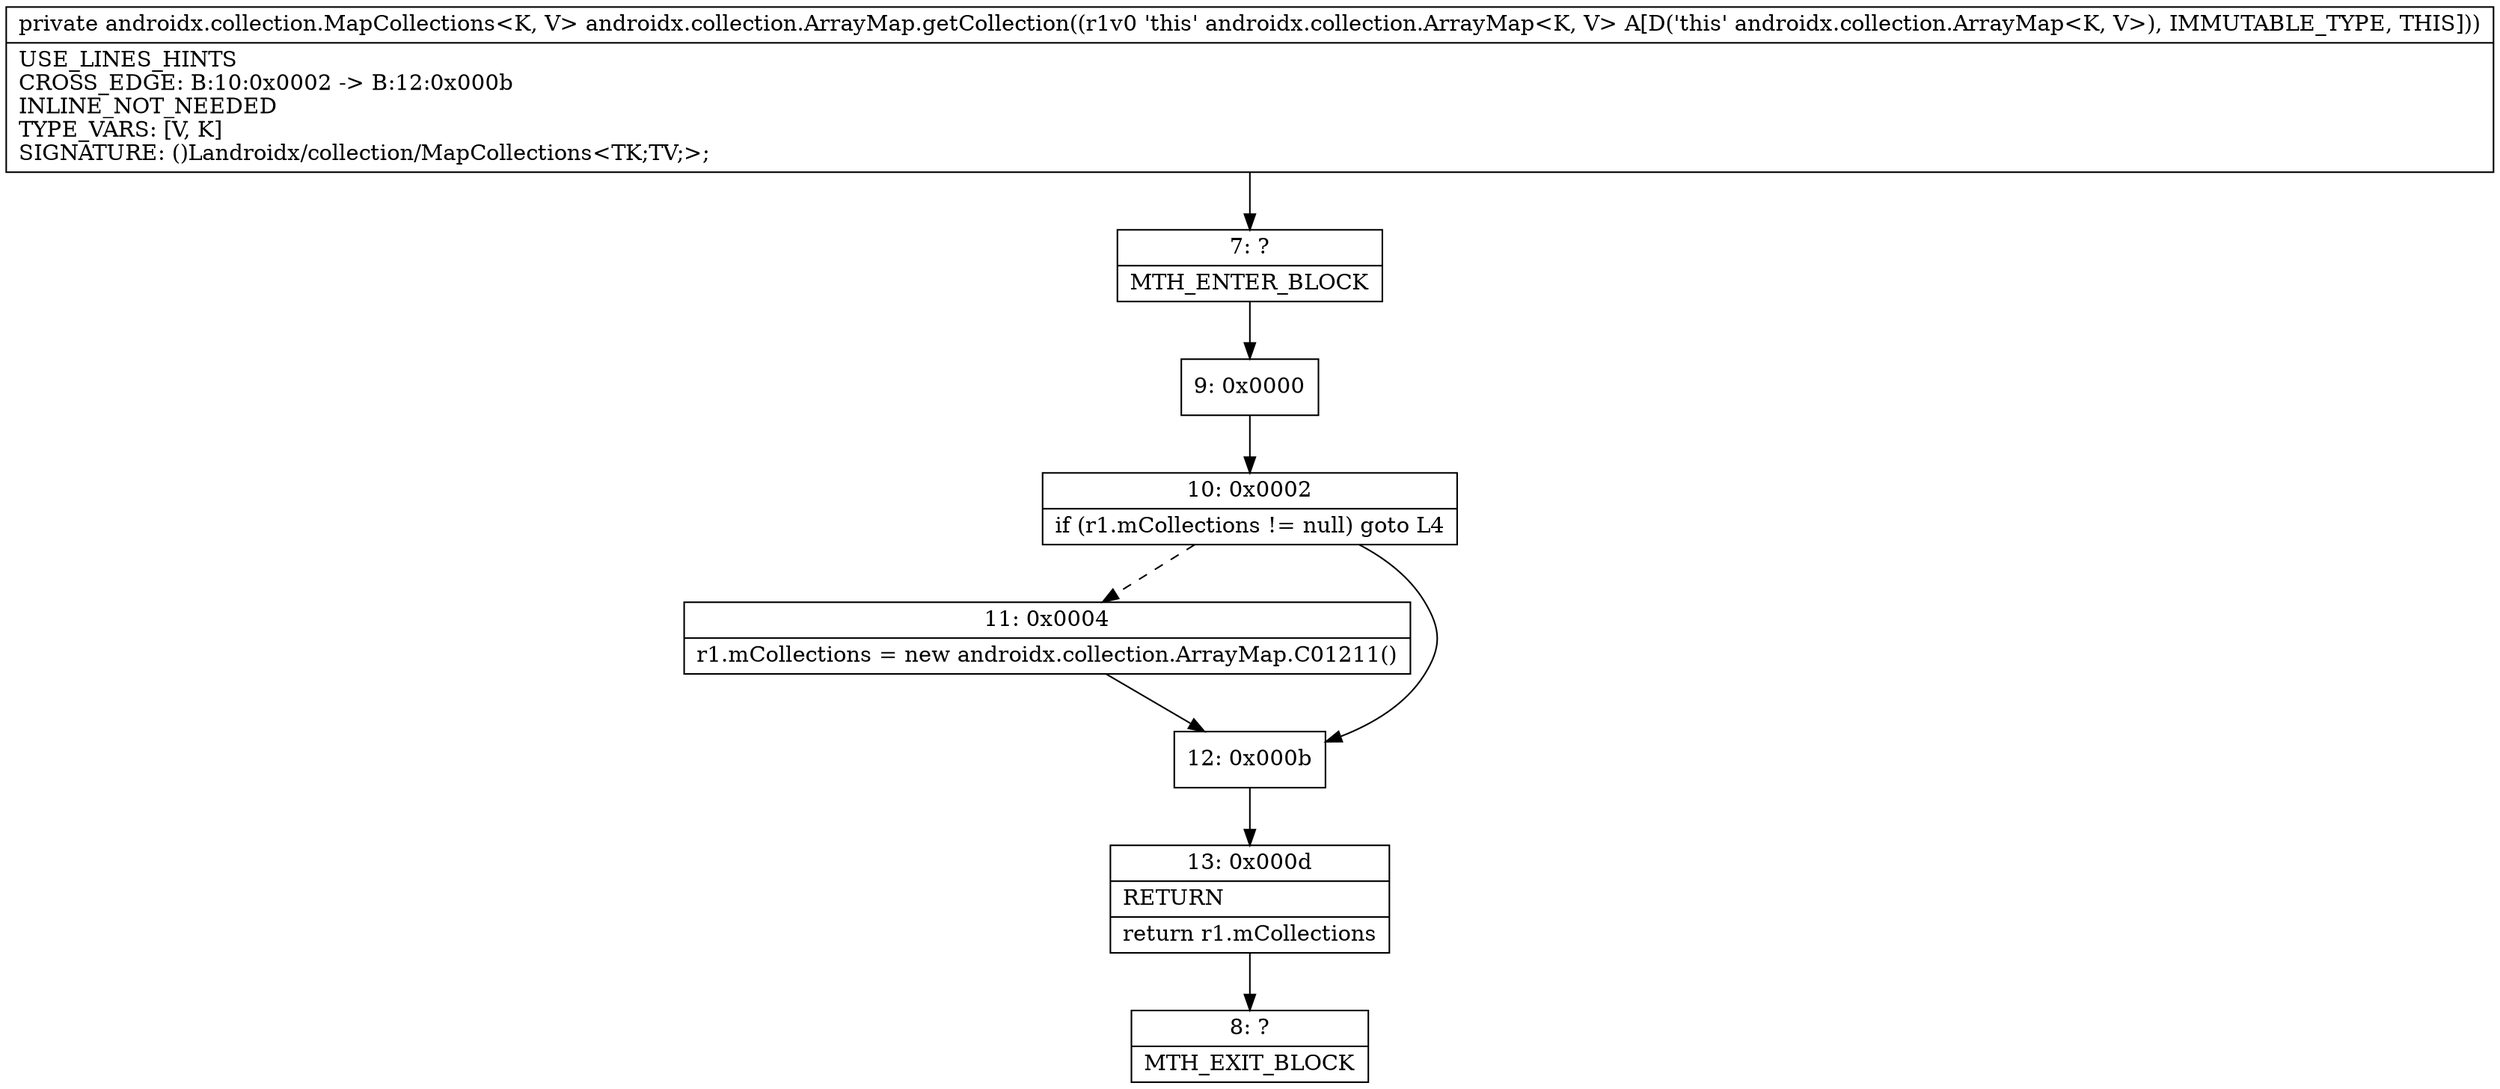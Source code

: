 digraph "CFG forandroidx.collection.ArrayMap.getCollection()Landroidx\/collection\/MapCollections;" {
Node_7 [shape=record,label="{7\:\ ?|MTH_ENTER_BLOCK\l}"];
Node_9 [shape=record,label="{9\:\ 0x0000}"];
Node_10 [shape=record,label="{10\:\ 0x0002|if (r1.mCollections != null) goto L4\l}"];
Node_11 [shape=record,label="{11\:\ 0x0004|r1.mCollections = new androidx.collection.ArrayMap.C01211()\l}"];
Node_12 [shape=record,label="{12\:\ 0x000b}"];
Node_13 [shape=record,label="{13\:\ 0x000d|RETURN\l|return r1.mCollections\l}"];
Node_8 [shape=record,label="{8\:\ ?|MTH_EXIT_BLOCK\l}"];
MethodNode[shape=record,label="{private androidx.collection.MapCollections\<K, V\> androidx.collection.ArrayMap.getCollection((r1v0 'this' androidx.collection.ArrayMap\<K, V\> A[D('this' androidx.collection.ArrayMap\<K, V\>), IMMUTABLE_TYPE, THIS]))  | USE_LINES_HINTS\lCROSS_EDGE: B:10:0x0002 \-\> B:12:0x000b\lINLINE_NOT_NEEDED\lTYPE_VARS: [V, K]\lSIGNATURE: ()Landroidx\/collection\/MapCollections\<TK;TV;\>;\l}"];
MethodNode -> Node_7;Node_7 -> Node_9;
Node_9 -> Node_10;
Node_10 -> Node_11[style=dashed];
Node_10 -> Node_12;
Node_11 -> Node_12;
Node_12 -> Node_13;
Node_13 -> Node_8;
}

